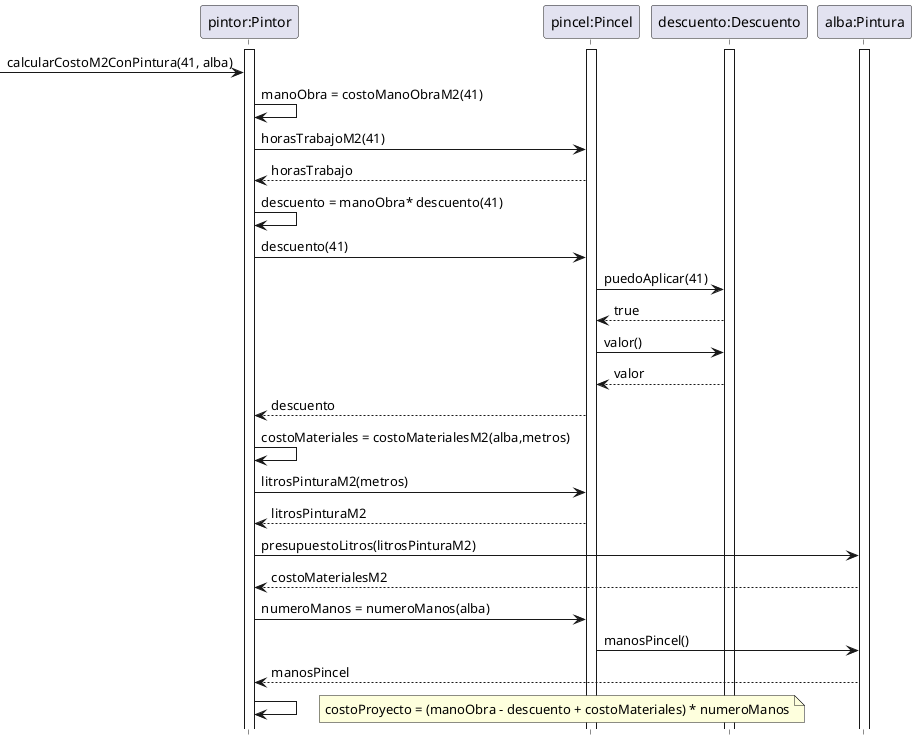 @startuml calcularCostoM2ConPintura
    hide footbox
    skinparam classAttributeIconSize 0

    activate "pintor:Pintor"
    activate "pincel:Pincel"
    activate "descuento:Descuento"
    activate "alba:Pintura"

    -> "pintor:Pintor": calcularCostoM2ConPintura(41, alba)
    
    "pintor:Pintor" -> "pintor:Pintor": manoObra = costoManoObraM2(41)
    "pintor:Pintor" -> "pincel:Pincel": horasTrabajoM2(41)
    "pincel:Pincel" --> "pintor:Pintor": horasTrabajo

    "pintor:Pintor" -> "pintor:Pintor": descuento = manoObra* descuento(41)
    "pintor:Pintor" -> "pincel:Pincel": descuento(41)
    "pincel:Pincel" -> "descuento:Descuento": puedoAplicar(41)
    "descuento:Descuento" --> "pincel:Pincel": true 
    "pincel:Pincel" -> "descuento:Descuento": valor()
     "descuento:Descuento" --> "pincel:Pincel": valor
    "pincel:Pincel" --> "pintor:Pintor": descuento

    "pintor:Pintor" -> "pintor:Pintor": costoMateriales = costoMaterialesM2(alba,metros)
    "pintor:Pintor" -> "pincel:Pincel": litrosPinturaM2(metros)
    "pincel:Pincel" --> "pintor:Pintor": litrosPinturaM2
    "pintor:Pintor" -> "alba:Pintura": presupuestoLitros(litrosPinturaM2)
    "alba:Pintura" --> "pintor:Pintor": costoMaterialesM2

    "pintor:Pintor" -> "pincel:Pincel": numeroManos = numeroManos(alba)
    "pincel:Pincel" -> "alba:Pintura": manosPincel()
    "alba:Pintura" --> "pintor:Pintor": manosPincel

    "pintor:Pintor" -> "pintor:Pintor"
    note right: costoProyecto = (manoObra - descuento + costoMateriales) * numeroManos
    
@enduml